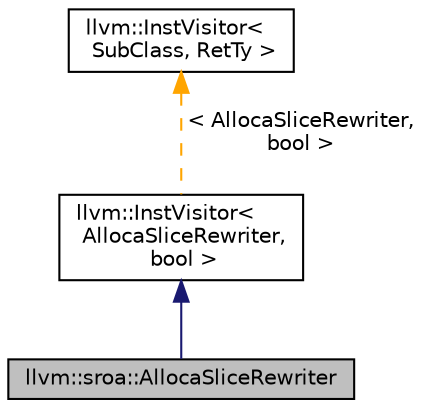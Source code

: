 digraph "llvm::sroa::AllocaSliceRewriter"
{
 // LATEX_PDF_SIZE
  bgcolor="transparent";
  edge [fontname="Helvetica",fontsize="10",labelfontname="Helvetica",labelfontsize="10"];
  node [fontname="Helvetica",fontsize="10",shape=record];
  Node1 [label="llvm::sroa::AllocaSliceRewriter",height=0.2,width=0.4,color="black", fillcolor="grey75", style="filled", fontcolor="black",tooltip="Visitor to rewrite instructions using p particular slice of an alloca to use a new alloca."];
  Node2 -> Node1 [dir="back",color="midnightblue",fontsize="10",style="solid",fontname="Helvetica"];
  Node2 [label="llvm::InstVisitor\<\l AllocaSliceRewriter,\l bool \>",height=0.2,width=0.4,color="black",URL="$classllvm_1_1InstVisitor.html",tooltip=" "];
  Node3 -> Node2 [dir="back",color="orange",fontsize="10",style="dashed",label=" \< AllocaSliceRewriter,\l bool \>" ,fontname="Helvetica"];
  Node3 [label="llvm::InstVisitor\<\l SubClass, RetTy \>",height=0.2,width=0.4,color="black",URL="$classllvm_1_1InstVisitor.html",tooltip="Base class for instruction visitors."];
}
